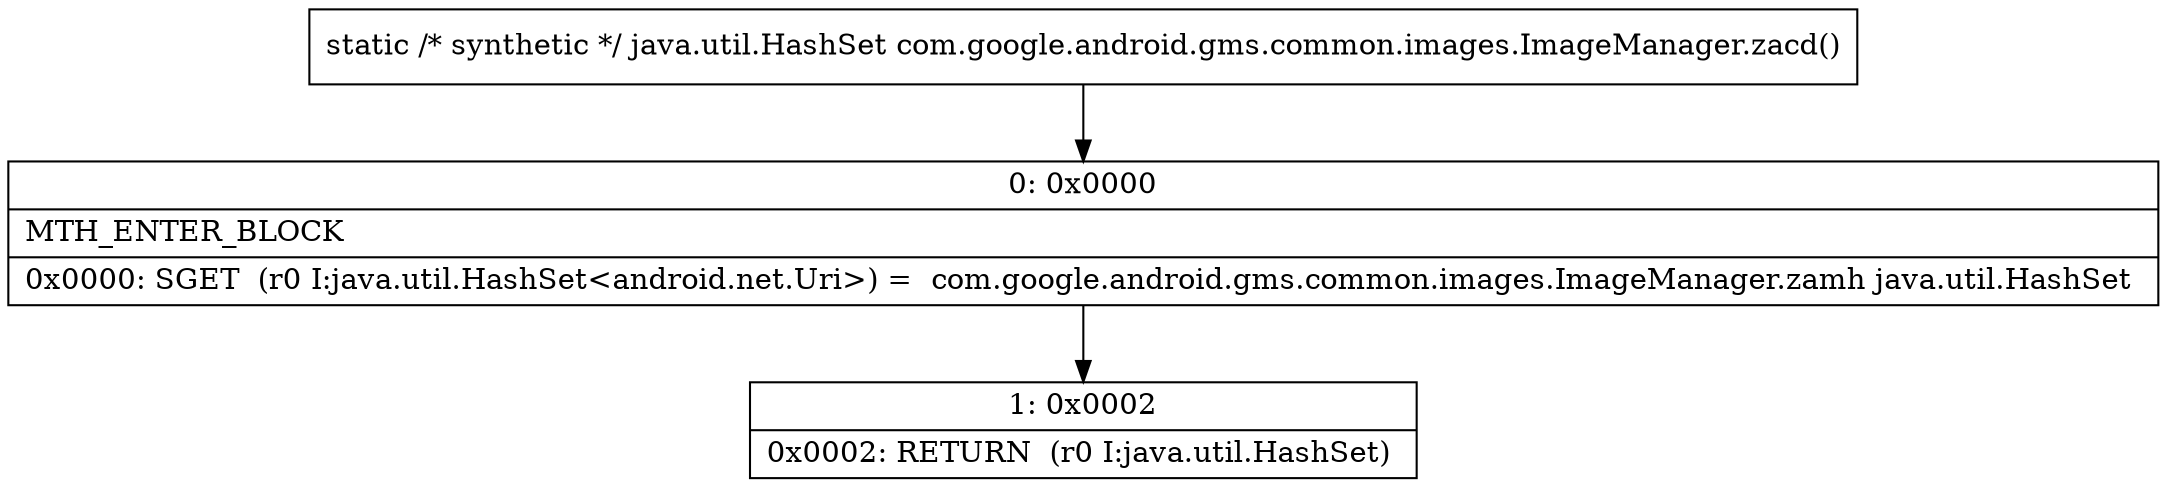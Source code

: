 digraph "CFG forcom.google.android.gms.common.images.ImageManager.zacd()Ljava\/util\/HashSet;" {
Node_0 [shape=record,label="{0\:\ 0x0000|MTH_ENTER_BLOCK\l|0x0000: SGET  (r0 I:java.util.HashSet\<android.net.Uri\>) =  com.google.android.gms.common.images.ImageManager.zamh java.util.HashSet \l}"];
Node_1 [shape=record,label="{1\:\ 0x0002|0x0002: RETURN  (r0 I:java.util.HashSet) \l}"];
MethodNode[shape=record,label="{static \/* synthetic *\/ java.util.HashSet com.google.android.gms.common.images.ImageManager.zacd() }"];
MethodNode -> Node_0;
Node_0 -> Node_1;
}

